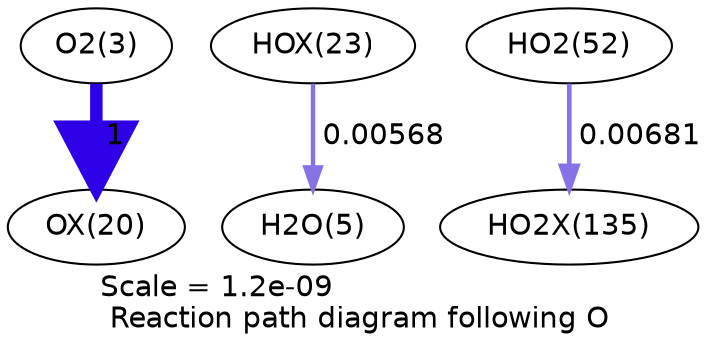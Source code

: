 digraph reaction_paths {
center=1;
s5 -> s25[fontname="Helvetica", penwidth=6, arrowsize=3, color="0.7, 1.5, 0.9"
, label=" 1"];
s28 -> s7[fontname="Helvetica", penwidth=2.1, arrowsize=1.05, color="0.7, 0.506, 0.9"
, label=" 0.00568"];
s21 -> s40[fontname="Helvetica", penwidth=2.23, arrowsize=1.12, color="0.7, 0.507, 0.9"
, label=" 0.00681"];
s5 [ fontname="Helvetica", label="O2(3)"];
s7 [ fontname="Helvetica", label="H2O(5)"];
s21 [ fontname="Helvetica", label="HO2(52)"];
s25 [ fontname="Helvetica", label="OX(20)"];
s28 [ fontname="Helvetica", label="HOX(23)"];
s40 [ fontname="Helvetica", label="HO2X(135)"];
 label = "Scale = 1.2e-09\l Reaction path diagram following O";
 fontname = "Helvetica";
}

